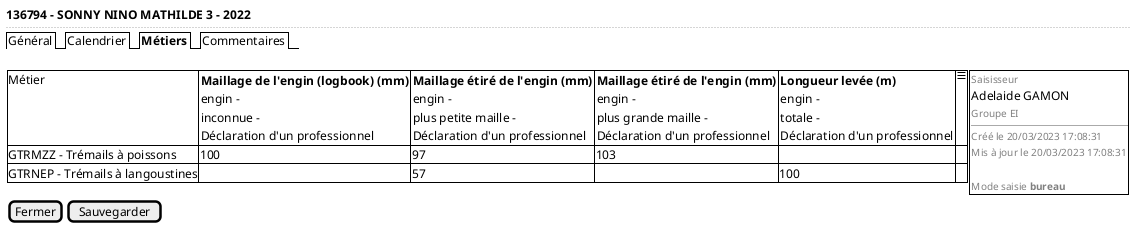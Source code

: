 @startsalt
{
  <b>136794 - SONNY NINO MATHILDE 3 - 2022
  ..
  {/ Général | Calendrier | <b>Métiers | Commentaires }
  .

  {
  {# Métier | {<b>Maillage de l'engin (logbook) (mm)
                engin -
                inconnue -
                Déclaration d'un professionnel} |
              {<b>Maillage étiré de l'engin (mm)
                engin -
                plus petite maille -
                Déclaration d'un professionnel} |
              {<b>Maillage étiré de l'engin (mm)
                engin -
                plus grande maille -
                Déclaration d'un professionnel} |
              {<b>Longueur levée (m)
                engin -
                totale -
                Déclaration d'un professionnel} | <&menu>
     GTRMZZ - Trémails à poissons | 100 | 97 | 103 | . | .
     GTRNEP - Trémails à langoustines | . | 57 | . | 100 | .
  } | {+
              { <font color=grey size=10>Saisisseur
              Adelaide GAMON
              <font color=grey size=10>Groupe EI
              --
              <font color=grey size=10>Créé le 20/03/2023 17:08:31
              <font color=grey size=10>Mis à jour le 20/03/2023 17:08:31
              .
              <font color=grey size=10>Mode saisie <b>bureau
              }}}

  { [Fermer] | [Sauvegarder] }
}
@endsalt